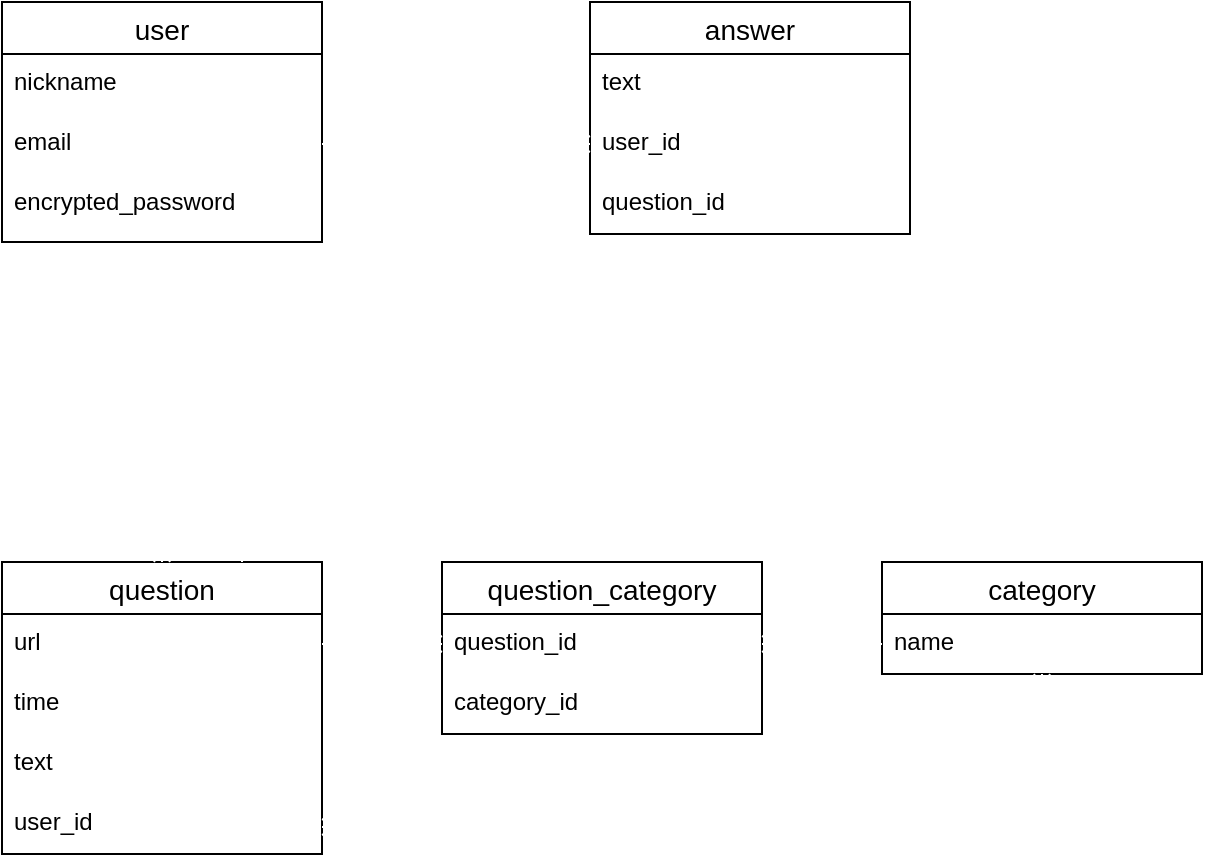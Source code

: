 <mxfile>
    <diagram id="t4B4wnCruLZ6Y6lPsfn-" name="ページ2">
        <mxGraphModel dx="804" dy="746" grid="1" gridSize="10" guides="1" tooltips="1" connect="1" arrows="1" fold="1" page="1" pageScale="1" pageWidth="827" pageHeight="1169" math="0" shadow="0">
            <root>
                <mxCell id="GyRWUpsRwullxOFlIDxe-0"/>
                <mxCell id="GyRWUpsRwullxOFlIDxe-1" parent="GyRWUpsRwullxOFlIDxe-0"/>
                <mxCell id="GyRWUpsRwullxOFlIDxe-2" value="category" style="swimlane;fontStyle=0;childLayout=stackLayout;horizontal=1;startSize=26;horizontalStack=0;resizeParent=1;resizeParentMax=0;resizeLast=0;collapsible=1;marginBottom=0;align=center;fontSize=14;" parent="GyRWUpsRwullxOFlIDxe-1" vertex="1">
                    <mxGeometry x="560" y="390" width="160" height="56" as="geometry"/>
                </mxCell>
                <mxCell id="GyRWUpsRwullxOFlIDxe-3" value="name" style="text;strokeColor=none;fillColor=none;spacingLeft=4;spacingRight=4;overflow=hidden;rotatable=0;points=[[0,0.5],[1,0.5]];portConstraint=eastwest;fontSize=12;" parent="GyRWUpsRwullxOFlIDxe-2" vertex="1">
                    <mxGeometry y="26" width="160" height="30" as="geometry"/>
                </mxCell>
                <mxCell id="GyRWUpsRwullxOFlIDxe-6" value="answer" style="swimlane;fontStyle=0;childLayout=stackLayout;horizontal=1;startSize=26;horizontalStack=0;resizeParent=1;resizeParentMax=0;resizeLast=0;collapsible=1;marginBottom=0;align=center;fontSize=14;" parent="GyRWUpsRwullxOFlIDxe-1" vertex="1">
                    <mxGeometry x="414" y="110" width="160" height="116" as="geometry"/>
                </mxCell>
                <mxCell id="GyRWUpsRwullxOFlIDxe-7" value="text" style="text;strokeColor=none;fillColor=none;spacingLeft=4;spacingRight=4;overflow=hidden;rotatable=0;points=[[0,0.5],[1,0.5]];portConstraint=eastwest;fontSize=12;" parent="GyRWUpsRwullxOFlIDxe-6" vertex="1">
                    <mxGeometry y="26" width="160" height="30" as="geometry"/>
                </mxCell>
                <mxCell id="68gOTqaKWOkILATAaMOX-2" value="user_id" style="text;strokeColor=none;fillColor=none;spacingLeft=4;spacingRight=4;overflow=hidden;rotatable=0;points=[[0,0.5],[1,0.5]];portConstraint=eastwest;fontSize=12;" parent="GyRWUpsRwullxOFlIDxe-6" vertex="1">
                    <mxGeometry y="56" width="160" height="30" as="geometry"/>
                </mxCell>
                <mxCell id="-RR94L3K3ZirzpsDjrRM-3" value="question_id" style="text;strokeColor=none;fillColor=none;spacingLeft=4;spacingRight=4;overflow=hidden;rotatable=0;points=[[0,0.5],[1,0.5]];portConstraint=eastwest;fontSize=12;" parent="GyRWUpsRwullxOFlIDxe-6" vertex="1">
                    <mxGeometry y="86" width="160" height="30" as="geometry"/>
                </mxCell>
                <mxCell id="GyRWUpsRwullxOFlIDxe-10" value="question" style="swimlane;fontStyle=0;childLayout=stackLayout;horizontal=1;startSize=26;horizontalStack=0;resizeParent=1;resizeParentMax=0;resizeLast=0;collapsible=1;marginBottom=0;align=center;fontSize=14;" parent="GyRWUpsRwullxOFlIDxe-1" vertex="1">
                    <mxGeometry x="120" y="390" width="160" height="146" as="geometry"/>
                </mxCell>
                <mxCell id="GyRWUpsRwullxOFlIDxe-11" value="url" style="text;strokeColor=none;fillColor=none;spacingLeft=4;spacingRight=4;overflow=hidden;rotatable=0;points=[[0,0.5],[1,0.5]];portConstraint=eastwest;fontSize=12;" parent="GyRWUpsRwullxOFlIDxe-10" vertex="1">
                    <mxGeometry y="26" width="160" height="30" as="geometry"/>
                </mxCell>
                <mxCell id="GyRWUpsRwullxOFlIDxe-12" value="time" style="text;strokeColor=none;fillColor=none;spacingLeft=4;spacingRight=4;overflow=hidden;rotatable=0;points=[[0,0.5],[1,0.5]];portConstraint=eastwest;fontSize=12;" parent="GyRWUpsRwullxOFlIDxe-10" vertex="1">
                    <mxGeometry y="56" width="160" height="30" as="geometry"/>
                </mxCell>
                <mxCell id="GyRWUpsRwullxOFlIDxe-13" value="text" style="text;strokeColor=none;fillColor=none;spacingLeft=4;spacingRight=4;overflow=hidden;rotatable=0;points=[[0,0.5],[1,0.5]];portConstraint=eastwest;fontSize=12;" parent="GyRWUpsRwullxOFlIDxe-10" vertex="1">
                    <mxGeometry y="86" width="160" height="30" as="geometry"/>
                </mxCell>
                <mxCell id="jB3JMa5fjRWTT65x4QC4-1" value="user_id" style="text;strokeColor=none;fillColor=none;spacingLeft=4;spacingRight=4;overflow=hidden;rotatable=0;points=[[0,0.5],[1,0.5]];portConstraint=eastwest;fontSize=12;" parent="GyRWUpsRwullxOFlIDxe-10" vertex="1">
                    <mxGeometry y="116" width="160" height="30" as="geometry"/>
                </mxCell>
                <mxCell id="GyRWUpsRwullxOFlIDxe-14" value="user" style="swimlane;fontStyle=0;childLayout=stackLayout;horizontal=1;startSize=26;horizontalStack=0;resizeParent=1;resizeParentMax=0;resizeLast=0;collapsible=1;marginBottom=0;align=center;fontSize=14;" parent="GyRWUpsRwullxOFlIDxe-1" vertex="1">
                    <mxGeometry x="120" y="110" width="160" height="120" as="geometry"/>
                </mxCell>
                <mxCell id="GyRWUpsRwullxOFlIDxe-15" value="nickname" style="text;strokeColor=none;fillColor=none;spacingLeft=4;spacingRight=4;overflow=hidden;rotatable=0;points=[[0,0.5],[1,0.5]];portConstraint=eastwest;fontSize=12;" parent="GyRWUpsRwullxOFlIDxe-14" vertex="1">
                    <mxGeometry y="26" width="160" height="30" as="geometry"/>
                </mxCell>
                <mxCell id="-RR94L3K3ZirzpsDjrRM-0" value="email" style="text;strokeColor=none;fillColor=none;spacingLeft=4;spacingRight=4;overflow=hidden;rotatable=0;points=[[0,0.5],[1,0.5]];portConstraint=eastwest;fontSize=12;" parent="GyRWUpsRwullxOFlIDxe-14" vertex="1">
                    <mxGeometry y="56" width="160" height="30" as="geometry"/>
                </mxCell>
                <mxCell id="GyRWUpsRwullxOFlIDxe-16" value="encrypted_password" style="text;strokeColor=none;fillColor=none;spacingLeft=4;spacingRight=4;overflow=hidden;rotatable=0;points=[[0,0.5],[1,0.5]];portConstraint=eastwest;fontSize=12;" parent="GyRWUpsRwullxOFlIDxe-14" vertex="1">
                    <mxGeometry y="86" width="160" height="34" as="geometry"/>
                </mxCell>
                <mxCell id="68gOTqaKWOkILATAaMOX-4" value="" style="edgeStyle=none;rounded=0;orthogonalLoop=1;jettySize=auto;html=1;startArrow=ERone;startFill=0;endArrow=ERmany;endFill=0;strokeColor=#FFFFFF;exitX=0.506;exitY=1.088;exitDx=0;exitDy=0;entryX=0.5;entryY=0;entryDx=0;entryDy=0;exitPerimeter=0;" parent="GyRWUpsRwullxOFlIDxe-1" source="GyRWUpsRwullxOFlIDxe-16" target="GyRWUpsRwullxOFlIDxe-10" edge="1">
                    <mxGeometry relative="1" as="geometry"/>
                </mxCell>
                <mxCell id="-RR94L3K3ZirzpsDjrRM-2" value="" style="edgeStyle=none;rounded=0;orthogonalLoop=1;jettySize=auto;html=1;startArrow=ERone;startFill=0;endArrow=ERmany;endFill=0;strokeColor=#FFFFFF;exitX=1;exitY=0.5;exitDx=0;exitDy=0;entryX=0;entryY=0.5;entryDx=0;entryDy=0;" parent="GyRWUpsRwullxOFlIDxe-1" source="-RR94L3K3ZirzpsDjrRM-0" target="68gOTqaKWOkILATAaMOX-2" edge="1">
                    <mxGeometry relative="1" as="geometry">
                        <mxPoint x="320.96" y="140.002" as="sourcePoint"/>
                        <mxPoint x="320" y="297.01" as="targetPoint"/>
                    </mxGeometry>
                </mxCell>
                <mxCell id="-RR94L3K3ZirzpsDjrRM-4" value="" style="edgeStyle=none;rounded=0;orthogonalLoop=1;jettySize=auto;html=1;startArrow=ERone;startFill=0;endArrow=ERmany;endFill=0;strokeColor=#FFFFFF;exitX=0.75;exitY=0;exitDx=0;exitDy=0;entryX=0.494;entryY=1.067;entryDx=0;entryDy=0;entryPerimeter=0;" parent="GyRWUpsRwullxOFlIDxe-1" source="GyRWUpsRwullxOFlIDxe-10" target="-RR94L3K3ZirzpsDjrRM-3" edge="1">
                    <mxGeometry relative="1" as="geometry">
                        <mxPoint x="330" y="320" as="sourcePoint"/>
                        <mxPoint x="494" y="256" as="targetPoint"/>
                        <Array as="points">
                            <mxPoint x="240" y="340"/>
                            <mxPoint x="494" y="340"/>
                        </Array>
                    </mxGeometry>
                </mxCell>
                <mxCell id="-RR94L3K3ZirzpsDjrRM-6" value="question_category" style="swimlane;fontStyle=0;childLayout=stackLayout;horizontal=1;startSize=26;horizontalStack=0;resizeParent=1;resizeParentMax=0;resizeLast=0;collapsible=1;marginBottom=0;align=center;fontSize=14;" parent="GyRWUpsRwullxOFlIDxe-1" vertex="1">
                    <mxGeometry x="340" y="390" width="160" height="86" as="geometry"/>
                </mxCell>
                <mxCell id="-RR94L3K3ZirzpsDjrRM-7" value="question_id" style="text;strokeColor=none;fillColor=none;spacingLeft=4;spacingRight=4;overflow=hidden;rotatable=0;points=[[0,0.5],[1,0.5]];portConstraint=eastwest;fontSize=12;" parent="-RR94L3K3ZirzpsDjrRM-6" vertex="1">
                    <mxGeometry y="26" width="160" height="30" as="geometry"/>
                </mxCell>
                <mxCell id="-RR94L3K3ZirzpsDjrRM-8" value="category_id" style="text;strokeColor=none;fillColor=none;spacingLeft=4;spacingRight=4;overflow=hidden;rotatable=0;points=[[0,0.5],[1,0.5]];portConstraint=eastwest;fontSize=12;" parent="-RR94L3K3ZirzpsDjrRM-6" vertex="1">
                    <mxGeometry y="56" width="160" height="30" as="geometry"/>
                </mxCell>
                <mxCell id="-RR94L3K3ZirzpsDjrRM-10" value="" style="edgeStyle=none;rounded=0;orthogonalLoop=1;jettySize=auto;html=1;startArrow=ERone;startFill=0;endArrow=ERmany;endFill=0;strokeColor=#FFFFFF;entryX=0;entryY=0.5;entryDx=0;entryDy=0;exitX=1;exitY=0.5;exitDx=0;exitDy=0;" parent="GyRWUpsRwullxOFlIDxe-1" source="GyRWUpsRwullxOFlIDxe-11" target="-RR94L3K3ZirzpsDjrRM-7" edge="1">
                    <mxGeometry relative="1" as="geometry">
                        <mxPoint x="310" y="420" as="sourcePoint"/>
                        <mxPoint x="210" y="400" as="targetPoint"/>
                    </mxGeometry>
                </mxCell>
                <mxCell id="-RR94L3K3ZirzpsDjrRM-11" value="" style="edgeStyle=none;rounded=0;orthogonalLoop=1;jettySize=auto;html=1;startArrow=ERone;startFill=0;endArrow=ERmany;endFill=0;strokeColor=#FFFFFF;exitX=0;exitY=0.5;exitDx=0;exitDy=0;entryX=1;entryY=0.5;entryDx=0;entryDy=0;" parent="GyRWUpsRwullxOFlIDxe-1" source="GyRWUpsRwullxOFlIDxe-3" target="-RR94L3K3ZirzpsDjrRM-7" edge="1">
                    <mxGeometry relative="1" as="geometry">
                        <mxPoint x="500" y="430" as="sourcePoint"/>
                        <mxPoint x="540" y="460" as="targetPoint"/>
                    </mxGeometry>
                </mxCell>
                <mxCell id="-RR94L3K3ZirzpsDjrRM-13" value="" style="edgeStyle=none;rounded=0;orthogonalLoop=1;jettySize=auto;html=1;startArrow=ERmany;startFill=0;endArrow=ERmany;endFill=0;strokeColor=#FFFFFF;exitX=0.75;exitY=0;exitDx=0;exitDy=0;" parent="GyRWUpsRwullxOFlIDxe-1" target="GyRWUpsRwullxOFlIDxe-3" edge="1">
                    <mxGeometry relative="1" as="geometry">
                        <mxPoint x="280" y="522.5" as="sourcePoint"/>
                        <mxPoint x="580" y="523" as="targetPoint"/>
                        <Array as="points">
                            <mxPoint x="640" y="523"/>
                        </Array>
                    </mxGeometry>
                </mxCell>
            </root>
        </mxGraphModel>
    </diagram>
</mxfile>